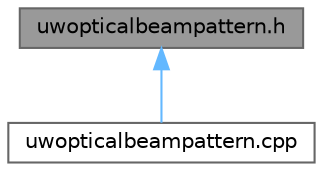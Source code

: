 digraph "uwopticalbeampattern.h"
{
 // LATEX_PDF_SIZE
  bgcolor="transparent";
  edge [fontname=Helvetica,fontsize=10,labelfontname=Helvetica,labelfontsize=10];
  node [fontname=Helvetica,fontsize=10,shape=box,height=0.2,width=0.4];
  Node1 [id="Node000001",label="uwopticalbeampattern.h",height=0.2,width=0.4,color="gray40", fillcolor="grey60", style="filled", fontcolor="black",tooltip="Definition of UwOptical class."];
  Node1 -> Node2 [id="edge1_Node000001_Node000002",dir="back",color="steelblue1",style="solid",tooltip=" "];
  Node2 [id="Node000002",label="uwopticalbeampattern.cpp",height=0.2,width=0.4,color="grey40", fillcolor="white", style="filled",URL="$uwopticalbeampattern_8cpp.html",tooltip="Implementation of UwOpticalBeamPattern class."];
}
